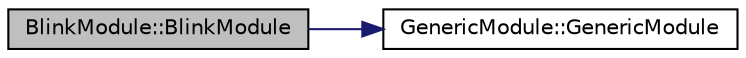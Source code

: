 digraph "BlinkModule::BlinkModule"
{
  edge [fontname="Helvetica",fontsize="10",labelfontname="Helvetica",labelfontsize="10"];
  node [fontname="Helvetica",fontsize="10",shape=record];
  rankdir="LR";
  Node0 [label="BlinkModule::BlinkModule",height=0.2,width=0.4,color="black", fillcolor="grey75", style="filled", fontcolor="black"];
  Node0 -> Node1 [color="midnightblue",fontsize="10",style="solid",fontname="Helvetica"];
  Node1 [label="GenericModule::GenericModule",height=0.2,width=0.4,color="black", fillcolor="white", style="filled",URL="$class_generic_module.html#ad460da2a697ba4eab4167ba5e6075325"];
}
